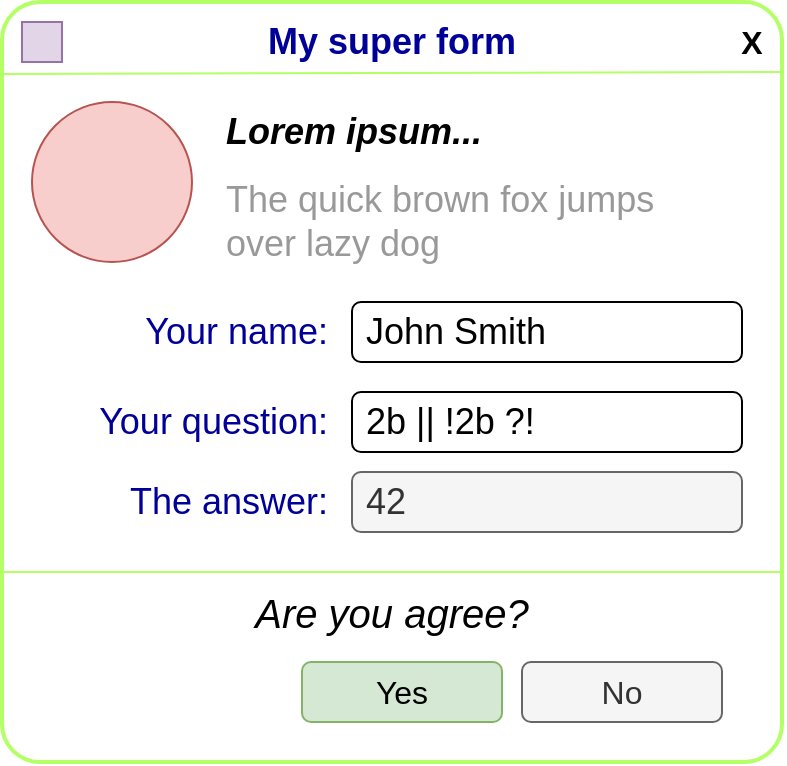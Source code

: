 <mxfile>
    <diagram id="QePf-TiQwWkZ7W3LNWvB" name="Page-1">
        <mxGraphModel dx="1112" dy="1006" grid="1" gridSize="10" guides="1" tooltips="1" connect="1" arrows="1" fold="1" page="1" pageScale="1" pageWidth="850" pageHeight="1100" math="0" shadow="0">
            <root>
                <mxCell id="0"/>
                <mxCell id="1" parent="0"/>
                <mxCell id="2" value="" style="rounded=1;whiteSpace=wrap;html=1;arcSize=5;strokeWidth=2;strokeColor=#B3FF66;" vertex="1" parent="1">
                    <mxGeometry x="40" y="40" width="390" height="380" as="geometry"/>
                </mxCell>
                <mxCell id="3" value="" style="endArrow=none;html=1;entryX=1;entryY=1;entryDx=0;entryDy=0;strokeColor=#B3FF66;" edge="1" parent="1" target="10">
                    <mxGeometry width="50" height="50" relative="1" as="geometry">
                        <mxPoint x="40" y="76" as="sourcePoint"/>
                        <mxPoint x="370" y="150" as="targetPoint"/>
                    </mxGeometry>
                </mxCell>
                <mxCell id="4" value="" style="rounded=0;whiteSpace=wrap;html=1;fillColor=#e1d5e7;strokeColor=#9673a6;" vertex="1" parent="1">
                    <mxGeometry x="50" y="50" width="20" height="20" as="geometry"/>
                </mxCell>
                <mxCell id="5" value="My super form" style="text;html=1;strokeColor=none;fillColor=none;align=center;verticalAlign=middle;whiteSpace=wrap;rounded=0;fontStyle=1;fontSize=18;fontColor=#000099;" vertex="1" parent="1">
                    <mxGeometry x="70" y="45" width="330" height="30" as="geometry"/>
                </mxCell>
                <mxCell id="6" value="No" style="rounded=1;whiteSpace=wrap;html=1;fontSize=16;fillColor=#f5f5f5;fontColor=#333333;strokeColor=#666666;" vertex="1" parent="1">
                    <mxGeometry x="300" y="370" width="100" height="30" as="geometry"/>
                </mxCell>
                <mxCell id="7" value="Yes" style="rounded=1;whiteSpace=wrap;html=1;fontSize=16;fillColor=#d5e8d4;strokeColor=#82b366;" vertex="1" parent="1">
                    <mxGeometry x="190" y="370" width="100" height="30" as="geometry"/>
                </mxCell>
                <mxCell id="8" value="" style="ellipse;whiteSpace=wrap;html=1;aspect=fixed;rounded=1;fontSize=16;fillColor=#f8cecc;strokeColor=#b85450;" vertex="1" parent="1">
                    <mxGeometry x="55" y="90" width="80" height="80" as="geometry"/>
                </mxCell>
                <mxCell id="9" value="Lorem ipsum..." style="text;html=1;strokeColor=none;fillColor=none;align=left;verticalAlign=middle;whiteSpace=wrap;rounded=0;fontSize=18;fontStyle=3" vertex="1" parent="1">
                    <mxGeometry x="150" y="90" width="220" height="30" as="geometry"/>
                </mxCell>
                <mxCell id="10" value="X" style="text;html=1;strokeColor=none;fillColor=none;align=center;verticalAlign=middle;whiteSpace=wrap;rounded=0;fontSize=16;fontStyle=1" vertex="1" parent="1">
                    <mxGeometry x="400" y="45" width="30" height="30" as="geometry"/>
                </mxCell>
                <mxCell id="11" value="The quick brown fox jumps over lazy dog" style="text;html=1;strokeColor=none;fillColor=none;align=left;verticalAlign=middle;whiteSpace=wrap;rounded=0;fontSize=18;fontColor=#999999;" vertex="1" parent="1">
                    <mxGeometry x="150" y="130" width="240" height="40" as="geometry"/>
                </mxCell>
                <mxCell id="12" value="&amp;nbsp;John Smith" style="rounded=1;whiteSpace=wrap;html=1;strokeWidth=1;fontSize=18;align=left;" vertex="1" parent="1">
                    <mxGeometry x="215" y="190" width="195" height="30" as="geometry"/>
                </mxCell>
                <mxCell id="13" value="Your name:" style="text;html=1;strokeColor=none;fillColor=none;align=right;verticalAlign=middle;whiteSpace=wrap;rounded=0;strokeWidth=1;fontSize=18;fontColor=#000099;" vertex="1" parent="1">
                    <mxGeometry x="55" y="190" width="150" height="30" as="geometry"/>
                </mxCell>
                <mxCell id="14" value="&amp;nbsp;2b || !2b ?!" style="rounded=1;whiteSpace=wrap;html=1;strokeWidth=1;fontSize=18;align=left;" vertex="1" parent="1">
                    <mxGeometry x="215" y="235" width="195" height="30" as="geometry"/>
                </mxCell>
                <mxCell id="15" value="Your question:" style="text;html=1;strokeColor=none;fillColor=none;align=right;verticalAlign=middle;whiteSpace=wrap;rounded=0;strokeWidth=1;fontSize=18;fontColor=#000099;" vertex="1" parent="1">
                    <mxGeometry x="65" y="235" width="140" height="30" as="geometry"/>
                </mxCell>
                <mxCell id="16" value="The answer:" style="text;html=1;strokeColor=none;fillColor=none;align=right;verticalAlign=middle;whiteSpace=wrap;rounded=0;strokeWidth=1;fontSize=18;fontColor=#000099;" vertex="1" parent="1">
                    <mxGeometry x="55" y="275" width="150" height="30" as="geometry"/>
                </mxCell>
                <mxCell id="17" value="&amp;nbsp;42" style="rounded=1;whiteSpace=wrap;html=1;strokeWidth=1;fontSize=18;fillColor=#f5f5f5;fontColor=#333333;strokeColor=#666666;align=left;" vertex="1" parent="1">
                    <mxGeometry x="215" y="275" width="195" height="30" as="geometry"/>
                </mxCell>
                <mxCell id="18" value="Are you agree?" style="text;html=1;strokeColor=none;fillColor=none;align=center;verticalAlign=middle;whiteSpace=wrap;rounded=0;strokeWidth=1;fontSize=20;fontColor=#000000;fontStyle=2" vertex="1" parent="1">
                    <mxGeometry x="55" y="330" width="360" height="30" as="geometry"/>
                </mxCell>
                <mxCell id="19" value="" style="endArrow=none;html=1;strokeColor=#B3FF66;fontSize=20;fontColor=#000000;exitX=0;exitY=0.75;exitDx=0;exitDy=0;entryX=1;entryY=0.75;entryDx=0;entryDy=0;" edge="1" parent="1" source="2" target="2">
                    <mxGeometry width="50" height="50" relative="1" as="geometry">
                        <mxPoint x="10" y="340" as="sourcePoint"/>
                        <mxPoint x="510" y="300" as="targetPoint"/>
                        <Array as="points"/>
                    </mxGeometry>
                </mxCell>
            </root>
        </mxGraphModel>
    </diagram>
</mxfile>